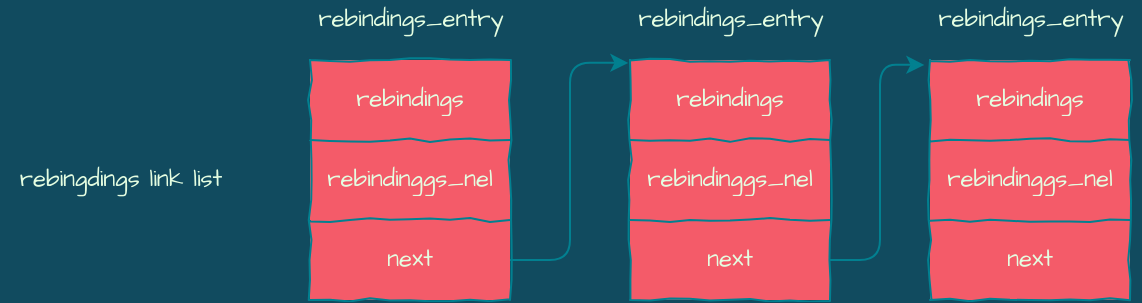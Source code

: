 <mxfile version="14.1.7" type="github">
  <diagram id="h7hjQ6mR4CvIRtF2f4yU" name="Page-1">
    <mxGraphModel dx="670" dy="372" grid="1" gridSize="10" guides="1" tooltips="1" connect="1" arrows="1" fold="1" page="1" pageScale="1" pageWidth="827" pageHeight="1169" background="#114B5F" math="0" shadow="0">
      <root>
        <mxCell id="0" />
        <mxCell id="1" parent="0" />
        <mxCell id="h9q0ocHuphVxUm8-d-Fr-1" value="" style="shape=table;html=1;whiteSpace=wrap;startSize=0;container=1;collapsible=0;childLayout=tableLayout;fillColor=#F45B69;strokeColor=#028090;fontColor=#E4FDE1;comic=1;" vertex="1" parent="1">
          <mxGeometry x="205" y="150" width="100" height="120" as="geometry" />
        </mxCell>
        <mxCell id="h9q0ocHuphVxUm8-d-Fr-2" value="" style="shape=partialRectangle;html=1;whiteSpace=wrap;collapsible=0;dropTarget=0;pointerEvents=0;fillColor=none;top=0;left=0;bottom=0;right=0;points=[[0,0.5],[1,0.5]];portConstraint=eastwest;strokeColor=#028090;fontColor=#E4FDE1;" vertex="1" parent="h9q0ocHuphVxUm8-d-Fr-1">
          <mxGeometry width="100" height="40" as="geometry" />
        </mxCell>
        <mxCell id="h9q0ocHuphVxUm8-d-Fr-3" value="rebindings" style="shape=partialRectangle;html=1;whiteSpace=wrap;connectable=0;overflow=hidden;fillColor=none;top=0;left=0;bottom=0;right=0;strokeColor=#028090;fontColor=#E4FDE1;fontFamily=Architects Daughter;fontSource=https%3A%2F%2Ffonts.googleapis.com%2Fcss%3Ffamily%3DArchitects%2BDaughter;" vertex="1" parent="h9q0ocHuphVxUm8-d-Fr-2">
          <mxGeometry width="100" height="40" as="geometry" />
        </mxCell>
        <mxCell id="h9q0ocHuphVxUm8-d-Fr-4" value="" style="shape=partialRectangle;html=1;whiteSpace=wrap;collapsible=0;dropTarget=0;pointerEvents=0;fillColor=none;top=0;left=0;bottom=0;right=0;points=[[0,0.5],[1,0.5]];portConstraint=eastwest;strokeColor=#028090;fontColor=#E4FDE1;" vertex="1" parent="h9q0ocHuphVxUm8-d-Fr-1">
          <mxGeometry y="40" width="100" height="40" as="geometry" />
        </mxCell>
        <mxCell id="h9q0ocHuphVxUm8-d-Fr-5" value="rebindinggs_nel" style="shape=partialRectangle;html=1;whiteSpace=wrap;connectable=0;overflow=hidden;fillColor=none;top=0;left=0;bottom=0;right=0;strokeColor=#028090;fontColor=#E4FDE1;fontFamily=Architects Daughter;fontSource=https%3A%2F%2Ffonts.googleapis.com%2Fcss%3Ffamily%3DArchitects%2BDaughter;" vertex="1" parent="h9q0ocHuphVxUm8-d-Fr-4">
          <mxGeometry width="100" height="40" as="geometry" />
        </mxCell>
        <mxCell id="h9q0ocHuphVxUm8-d-Fr-7" style="shape=partialRectangle;html=1;whiteSpace=wrap;collapsible=0;dropTarget=0;pointerEvents=0;fillColor=none;top=0;left=0;bottom=0;right=0;points=[[0,0.5],[1,0.5]];portConstraint=eastwest;strokeColor=#028090;fontColor=#E4FDE1;" vertex="1" parent="h9q0ocHuphVxUm8-d-Fr-1">
          <mxGeometry y="80" width="100" height="40" as="geometry" />
        </mxCell>
        <mxCell id="h9q0ocHuphVxUm8-d-Fr-8" value="next" style="shape=partialRectangle;html=1;whiteSpace=wrap;connectable=0;overflow=hidden;fillColor=none;top=0;left=0;bottom=0;right=0;strokeColor=#028090;fontColor=#E4FDE1;fontFamily=Architects Daughter;fontSource=https%3A%2F%2Ffonts.googleapis.com%2Fcss%3Ffamily%3DArchitects%2BDaughter;" vertex="1" parent="h9q0ocHuphVxUm8-d-Fr-7">
          <mxGeometry width="100" height="40" as="geometry" />
        </mxCell>
        <mxCell id="h9q0ocHuphVxUm8-d-Fr-6" value="rebindings_entry" style="text;html=1;align=center;verticalAlign=middle;resizable=0;points=[];autosize=1;fontColor=#E4FDE1;fontFamily=Architects Daughter;fontSource=https%3A%2F%2Ffonts.googleapis.com%2Fcss%3Ffamily%3DArchitects%2BDaughter;" vertex="1" parent="1">
          <mxGeometry x="200" y="120" width="110" height="20" as="geometry" />
        </mxCell>
        <mxCell id="h9q0ocHuphVxUm8-d-Fr-9" value="" style="shape=table;html=1;whiteSpace=wrap;startSize=0;container=1;collapsible=0;childLayout=tableLayout;fillColor=#F45B69;strokeColor=#028090;fontColor=#E4FDE1;comic=1;" vertex="1" parent="1">
          <mxGeometry x="365" y="150" width="100" height="120" as="geometry" />
        </mxCell>
        <mxCell id="h9q0ocHuphVxUm8-d-Fr-10" value="" style="shape=partialRectangle;html=1;whiteSpace=wrap;collapsible=0;dropTarget=0;pointerEvents=0;fillColor=none;top=0;left=0;bottom=0;right=0;points=[[0,0.5],[1,0.5]];portConstraint=eastwest;strokeColor=#028090;fontColor=#E4FDE1;" vertex="1" parent="h9q0ocHuphVxUm8-d-Fr-9">
          <mxGeometry width="100" height="40" as="geometry" />
        </mxCell>
        <mxCell id="h9q0ocHuphVxUm8-d-Fr-11" value="rebindings" style="shape=partialRectangle;html=1;whiteSpace=wrap;connectable=0;overflow=hidden;fillColor=none;top=0;left=0;bottom=0;right=0;strokeColor=#028090;fontColor=#E4FDE1;fontFamily=Architects Daughter;fontSource=https%3A%2F%2Ffonts.googleapis.com%2Fcss%3Ffamily%3DArchitects%2BDaughter;" vertex="1" parent="h9q0ocHuphVxUm8-d-Fr-10">
          <mxGeometry width="100" height="40" as="geometry" />
        </mxCell>
        <mxCell id="h9q0ocHuphVxUm8-d-Fr-12" value="" style="shape=partialRectangle;html=1;whiteSpace=wrap;collapsible=0;dropTarget=0;pointerEvents=0;fillColor=none;top=0;left=0;bottom=0;right=0;points=[[0,0.5],[1,0.5]];portConstraint=eastwest;strokeColor=#028090;fontColor=#E4FDE1;" vertex="1" parent="h9q0ocHuphVxUm8-d-Fr-9">
          <mxGeometry y="40" width="100" height="40" as="geometry" />
        </mxCell>
        <mxCell id="h9q0ocHuphVxUm8-d-Fr-13" value="rebindinggs_nel" style="shape=partialRectangle;html=1;whiteSpace=wrap;connectable=0;overflow=hidden;fillColor=none;top=0;left=0;bottom=0;right=0;strokeColor=#028090;fontColor=#E4FDE1;fontFamily=Architects Daughter;fontSource=https%3A%2F%2Ffonts.googleapis.com%2Fcss%3Ffamily%3DArchitects%2BDaughter;" vertex="1" parent="h9q0ocHuphVxUm8-d-Fr-12">
          <mxGeometry width="100" height="40" as="geometry" />
        </mxCell>
        <mxCell id="h9q0ocHuphVxUm8-d-Fr-14" style="shape=partialRectangle;html=1;whiteSpace=wrap;collapsible=0;dropTarget=0;pointerEvents=0;fillColor=none;top=0;left=0;bottom=0;right=0;points=[[0,0.5],[1,0.5]];portConstraint=eastwest;strokeColor=#028090;fontColor=#E4FDE1;" vertex="1" parent="h9q0ocHuphVxUm8-d-Fr-9">
          <mxGeometry y="80" width="100" height="40" as="geometry" />
        </mxCell>
        <mxCell id="h9q0ocHuphVxUm8-d-Fr-15" value="next" style="shape=partialRectangle;html=1;whiteSpace=wrap;connectable=0;overflow=hidden;fillColor=none;top=0;left=0;bottom=0;right=0;strokeColor=#028090;fontColor=#E4FDE1;fontFamily=Architects Daughter;fontSource=https%3A%2F%2Ffonts.googleapis.com%2Fcss%3Ffamily%3DArchitects%2BDaughter;" vertex="1" parent="h9q0ocHuphVxUm8-d-Fr-14">
          <mxGeometry width="100" height="40" as="geometry" />
        </mxCell>
        <mxCell id="h9q0ocHuphVxUm8-d-Fr-16" style="edgeStyle=orthogonalEdgeStyle;curved=0;rounded=1;sketch=0;orthogonalLoop=1;jettySize=auto;html=1;exitX=1;exitY=0.5;exitDx=0;exitDy=0;entryX=-0.008;entryY=0.036;entryDx=0;entryDy=0;strokeColor=#028090;fillColor=#F45B69;fontFamily=Architects Daughter;fontSource=https%3A%2F%2Ffonts.googleapis.com%2Fcss%3Ffamily%3DArchitects%2BDaughter;fontColor=#E4FDE1;entryPerimeter=0;" edge="1" parent="1" source="h9q0ocHuphVxUm8-d-Fr-7" target="h9q0ocHuphVxUm8-d-Fr-10">
          <mxGeometry relative="1" as="geometry" />
        </mxCell>
        <mxCell id="h9q0ocHuphVxUm8-d-Fr-17" value="" style="shape=table;html=1;whiteSpace=wrap;startSize=0;container=1;collapsible=0;childLayout=tableLayout;fillColor=#F45B69;strokeColor=#028090;fontColor=#E4FDE1;comic=1;" vertex="1" parent="1">
          <mxGeometry x="515" y="150" width="100" height="120" as="geometry" />
        </mxCell>
        <mxCell id="h9q0ocHuphVxUm8-d-Fr-18" value="" style="shape=partialRectangle;html=1;whiteSpace=wrap;collapsible=0;dropTarget=0;pointerEvents=0;fillColor=none;top=0;left=0;bottom=0;right=0;points=[[0,0.5],[1,0.5]];portConstraint=eastwest;strokeColor=#028090;fontColor=#E4FDE1;" vertex="1" parent="h9q0ocHuphVxUm8-d-Fr-17">
          <mxGeometry width="100" height="40" as="geometry" />
        </mxCell>
        <mxCell id="h9q0ocHuphVxUm8-d-Fr-19" value="rebindings" style="shape=partialRectangle;html=1;whiteSpace=wrap;connectable=0;overflow=hidden;fillColor=none;top=0;left=0;bottom=0;right=0;strokeColor=#028090;fontColor=#E4FDE1;fontFamily=Architects Daughter;fontSource=https%3A%2F%2Ffonts.googleapis.com%2Fcss%3Ffamily%3DArchitects%2BDaughter;" vertex="1" parent="h9q0ocHuphVxUm8-d-Fr-18">
          <mxGeometry width="100" height="40" as="geometry" />
        </mxCell>
        <mxCell id="h9q0ocHuphVxUm8-d-Fr-20" value="" style="shape=partialRectangle;html=1;whiteSpace=wrap;collapsible=0;dropTarget=0;pointerEvents=0;fillColor=none;top=0;left=0;bottom=0;right=0;points=[[0,0.5],[1,0.5]];portConstraint=eastwest;strokeColor=#028090;fontColor=#E4FDE1;" vertex="1" parent="h9q0ocHuphVxUm8-d-Fr-17">
          <mxGeometry y="40" width="100" height="40" as="geometry" />
        </mxCell>
        <mxCell id="h9q0ocHuphVxUm8-d-Fr-21" value="rebindinggs_nel" style="shape=partialRectangle;html=1;whiteSpace=wrap;connectable=0;overflow=hidden;fillColor=none;top=0;left=0;bottom=0;right=0;strokeColor=#028090;fontColor=#E4FDE1;fontFamily=Architects Daughter;fontSource=https%3A%2F%2Ffonts.googleapis.com%2Fcss%3Ffamily%3DArchitects%2BDaughter;" vertex="1" parent="h9q0ocHuphVxUm8-d-Fr-20">
          <mxGeometry width="100" height="40" as="geometry" />
        </mxCell>
        <mxCell id="h9q0ocHuphVxUm8-d-Fr-22" style="shape=partialRectangle;html=1;whiteSpace=wrap;collapsible=0;dropTarget=0;pointerEvents=0;fillColor=none;top=0;left=0;bottom=0;right=0;points=[[0,0.5],[1,0.5]];portConstraint=eastwest;strokeColor=#028090;fontColor=#E4FDE1;" vertex="1" parent="h9q0ocHuphVxUm8-d-Fr-17">
          <mxGeometry y="80" width="100" height="40" as="geometry" />
        </mxCell>
        <mxCell id="h9q0ocHuphVxUm8-d-Fr-23" value="next" style="shape=partialRectangle;html=1;whiteSpace=wrap;connectable=0;overflow=hidden;fillColor=none;top=0;left=0;bottom=0;right=0;strokeColor=#028090;fontColor=#E4FDE1;fontFamily=Architects Daughter;fontSource=https%3A%2F%2Ffonts.googleapis.com%2Fcss%3Ffamily%3DArchitects%2BDaughter;" vertex="1" parent="h9q0ocHuphVxUm8-d-Fr-22">
          <mxGeometry width="100" height="40" as="geometry" />
        </mxCell>
        <mxCell id="h9q0ocHuphVxUm8-d-Fr-24" style="edgeStyle=orthogonalEdgeStyle;curved=0;rounded=1;sketch=0;orthogonalLoop=1;jettySize=auto;html=1;exitX=1;exitY=0.5;exitDx=0;exitDy=0;entryX=-0.028;entryY=0.061;entryDx=0;entryDy=0;entryPerimeter=0;strokeColor=#028090;fillColor=#F45B69;fontFamily=Architects Daughter;fontSource=https%3A%2F%2Ffonts.googleapis.com%2Fcss%3Ffamily%3DArchitects%2BDaughter;fontColor=#E4FDE1;" edge="1" parent="1" source="h9q0ocHuphVxUm8-d-Fr-14" target="h9q0ocHuphVxUm8-d-Fr-18">
          <mxGeometry relative="1" as="geometry" />
        </mxCell>
        <mxCell id="h9q0ocHuphVxUm8-d-Fr-28" value="rebindings_entry" style="text;html=1;align=center;verticalAlign=middle;resizable=0;points=[];autosize=1;fontColor=#E4FDE1;fontFamily=Architects Daughter;fontSource=https%3A%2F%2Ffonts.googleapis.com%2Fcss%3Ffamily%3DArchitects%2BDaughter;" vertex="1" parent="1">
          <mxGeometry x="360" y="120" width="110" height="20" as="geometry" />
        </mxCell>
        <mxCell id="h9q0ocHuphVxUm8-d-Fr-29" value="rebindings_entry" style="text;html=1;align=center;verticalAlign=middle;resizable=0;points=[];autosize=1;fontColor=#E4FDE1;fontFamily=Architects Daughter;fontSource=https%3A%2F%2Ffonts.googleapis.com%2Fcss%3Ffamily%3DArchitects%2BDaughter;" vertex="1" parent="1">
          <mxGeometry x="510" y="120" width="110" height="20" as="geometry" />
        </mxCell>
        <mxCell id="h9q0ocHuphVxUm8-d-Fr-30" value="rebingdings link list" style="text;html=1;align=center;verticalAlign=middle;resizable=0;points=[];autosize=1;fontFamily=Architects Daughter;fontColor=#E4FDE1;" vertex="1" parent="1">
          <mxGeometry x="50" y="200" width="120" height="20" as="geometry" />
        </mxCell>
      </root>
    </mxGraphModel>
  </diagram>
</mxfile>
